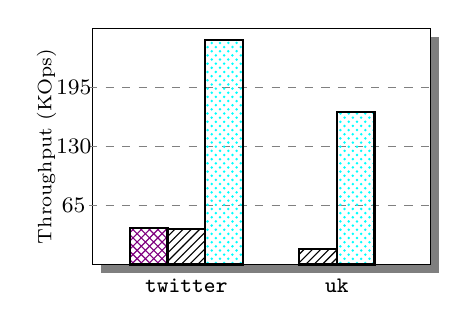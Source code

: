 \begin{tikzpicture}[xscale=0.043,yscale=0.03]

  \draw[preaction={fill=black,opacity=.5,transform canvas={xshift=3,yshift=-3}},black][fill=white] (0,0) rectangle (100, 100);

  \draw[dashed, gray] (-1, 25) -- (101, 25);
  \draw[dashed, gray] (-1, 50) -- (101, 50);
  \draw[dashed, gray] (-1, 75) -- (101, 75);

  \draw[thick, black] (-5.5, 25.00) node[align=right] {\footnotesize{65}};
  \draw[thick, black] (-5.5, 50.00) node[align=right] {\footnotesize{130}};
  \draw[thick, black] (-5.5, 75.00) node[align=right] {\footnotesize{195}};

  \node (label-align) [thick, black, align=center, rotate=90] at (-13.5, 50) {{\scriptsize Throughput (KOps)}};

  \draw[thick, pattern=crosshatch, pattern color=violet] (11.11,0) rectangle (22.22,15.31);
  \draw[thick, pattern=north east lines, pattern color=black] (22.22,0) rectangle (33.33,15.04);
  \draw[thick, pattern=crosshatch dots, pattern color=cyan] (33.33,0) rectangle (44.44,94.85);

  \draw[thick, pattern=north east lines, pattern color=black] (61.11,0) rectangle (72.22,6.38);
  \draw[thick, pattern=crosshatch dots, pattern color=cyan] (72.22,0) rectangle (83.33,64.69);

  \draw[thick, black] (27.78, -9) node {\footnotesize{\tt{twitter}}};
  \draw[thick, black] (72.22, -9) node {\footnotesize{\tt{uk}}};

\end{tikzpicture}
